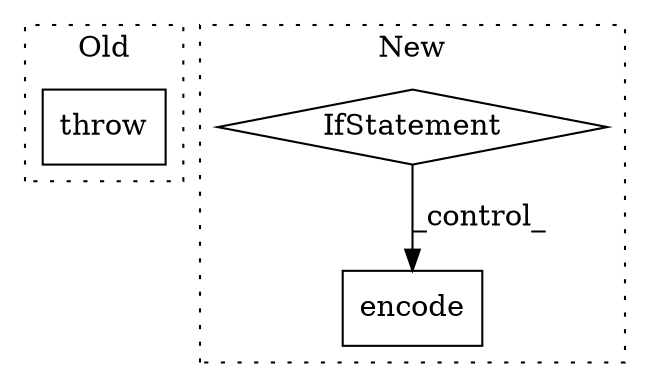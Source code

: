 digraph G {
subgraph cluster0 {
1 [label="throw" a="53" s="1083" l="6" shape="box"];
label = "Old";
style="dotted";
}
subgraph cluster1 {
2 [label="encode" a="32" s="316,330" l="7,1" shape="box"];
3 [label="IfStatement" a="25" s="221,248" l="4,2" shape="diamond"];
label = "New";
style="dotted";
}
3 -> 2 [label="_control_"];
}